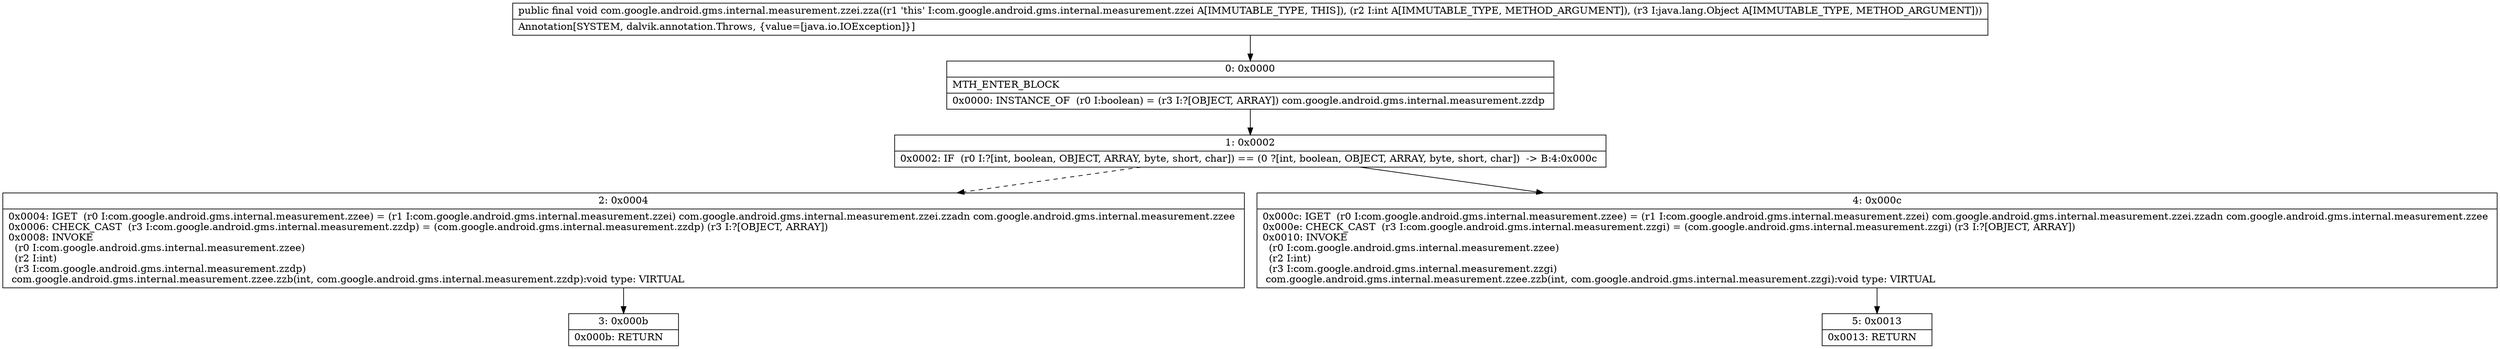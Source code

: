 digraph "CFG forcom.google.android.gms.internal.measurement.zzei.zza(ILjava\/lang\/Object;)V" {
Node_0 [shape=record,label="{0\:\ 0x0000|MTH_ENTER_BLOCK\l|0x0000: INSTANCE_OF  (r0 I:boolean) = (r3 I:?[OBJECT, ARRAY]) com.google.android.gms.internal.measurement.zzdp \l}"];
Node_1 [shape=record,label="{1\:\ 0x0002|0x0002: IF  (r0 I:?[int, boolean, OBJECT, ARRAY, byte, short, char]) == (0 ?[int, boolean, OBJECT, ARRAY, byte, short, char])  \-\> B:4:0x000c \l}"];
Node_2 [shape=record,label="{2\:\ 0x0004|0x0004: IGET  (r0 I:com.google.android.gms.internal.measurement.zzee) = (r1 I:com.google.android.gms.internal.measurement.zzei) com.google.android.gms.internal.measurement.zzei.zzadn com.google.android.gms.internal.measurement.zzee \l0x0006: CHECK_CAST  (r3 I:com.google.android.gms.internal.measurement.zzdp) = (com.google.android.gms.internal.measurement.zzdp) (r3 I:?[OBJECT, ARRAY]) \l0x0008: INVOKE  \l  (r0 I:com.google.android.gms.internal.measurement.zzee)\l  (r2 I:int)\l  (r3 I:com.google.android.gms.internal.measurement.zzdp)\l com.google.android.gms.internal.measurement.zzee.zzb(int, com.google.android.gms.internal.measurement.zzdp):void type: VIRTUAL \l}"];
Node_3 [shape=record,label="{3\:\ 0x000b|0x000b: RETURN   \l}"];
Node_4 [shape=record,label="{4\:\ 0x000c|0x000c: IGET  (r0 I:com.google.android.gms.internal.measurement.zzee) = (r1 I:com.google.android.gms.internal.measurement.zzei) com.google.android.gms.internal.measurement.zzei.zzadn com.google.android.gms.internal.measurement.zzee \l0x000e: CHECK_CAST  (r3 I:com.google.android.gms.internal.measurement.zzgi) = (com.google.android.gms.internal.measurement.zzgi) (r3 I:?[OBJECT, ARRAY]) \l0x0010: INVOKE  \l  (r0 I:com.google.android.gms.internal.measurement.zzee)\l  (r2 I:int)\l  (r3 I:com.google.android.gms.internal.measurement.zzgi)\l com.google.android.gms.internal.measurement.zzee.zzb(int, com.google.android.gms.internal.measurement.zzgi):void type: VIRTUAL \l}"];
Node_5 [shape=record,label="{5\:\ 0x0013|0x0013: RETURN   \l}"];
MethodNode[shape=record,label="{public final void com.google.android.gms.internal.measurement.zzei.zza((r1 'this' I:com.google.android.gms.internal.measurement.zzei A[IMMUTABLE_TYPE, THIS]), (r2 I:int A[IMMUTABLE_TYPE, METHOD_ARGUMENT]), (r3 I:java.lang.Object A[IMMUTABLE_TYPE, METHOD_ARGUMENT]))  | Annotation[SYSTEM, dalvik.annotation.Throws, \{value=[java.io.IOException]\}]\l}"];
MethodNode -> Node_0;
Node_0 -> Node_1;
Node_1 -> Node_2[style=dashed];
Node_1 -> Node_4;
Node_2 -> Node_3;
Node_4 -> Node_5;
}

